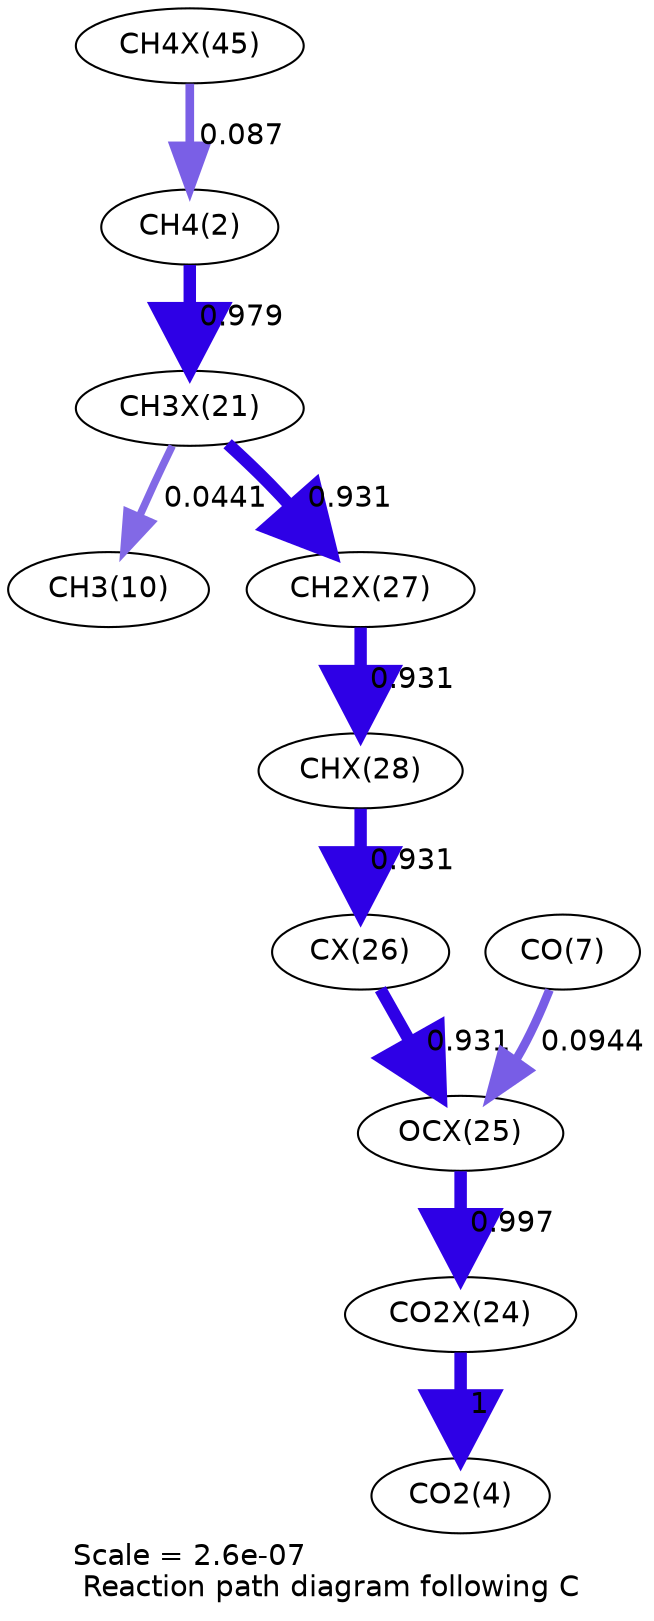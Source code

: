 digraph reaction_paths {
center=1;
s33 -> s4[fontname="Helvetica", penwidth=4.16, arrowsize=2.08, color="0.7, 0.587, 0.9"
, label=" 0.087"];
s4 -> s25[fontname="Helvetica", penwidth=5.98, arrowsize=2.99, color="0.7, 1.48, 0.9"
, label=" 0.979"];
s25 -> s12[fontname="Helvetica", penwidth=3.64, arrowsize=1.82, color="0.7, 0.544, 0.9"
, label=" 0.0441"];
s25 -> s31[fontname="Helvetica", penwidth=5.95, arrowsize=2.97, color="0.7, 1.43, 0.9"
, label=" 0.931"];
s31 -> s32[fontname="Helvetica", penwidth=5.95, arrowsize=2.97, color="0.7, 1.43, 0.9"
, label=" 0.931"];
s32 -> s30[fontname="Helvetica", penwidth=5.95, arrowsize=2.97, color="0.7, 1.43, 0.9"
, label=" 0.931"];
s30 -> s29[fontname="Helvetica", penwidth=5.95, arrowsize=2.97, color="0.7, 1.43, 0.9"
, label=" 0.931"];
s9 -> s29[fontname="Helvetica", penwidth=4.22, arrowsize=2.11, color="0.7, 0.594, 0.9"
, label=" 0.0944"];
s29 -> s28[fontname="Helvetica", penwidth=6, arrowsize=3, color="0.7, 1.5, 0.9"
, label=" 0.997"];
s28 -> s6[fontname="Helvetica", penwidth=6, arrowsize=3, color="0.7, 1.5, 0.9"
, label=" 1"];
s4 [ fontname="Helvetica", label="CH4(2)"];
s6 [ fontname="Helvetica", label="CO2(4)"];
s9 [ fontname="Helvetica", label="CO(7)"];
s12 [ fontname="Helvetica", label="CH3(10)"];
s25 [ fontname="Helvetica", label="CH3X(21)"];
s28 [ fontname="Helvetica", label="CO2X(24)"];
s29 [ fontname="Helvetica", label="OCX(25)"];
s30 [ fontname="Helvetica", label="CX(26)"];
s31 [ fontname="Helvetica", label="CH2X(27)"];
s32 [ fontname="Helvetica", label="CHX(28)"];
s33 [ fontname="Helvetica", label="CH4X(45)"];
 label = "Scale = 2.6e-07\l Reaction path diagram following C";
 fontname = "Helvetica";
}

